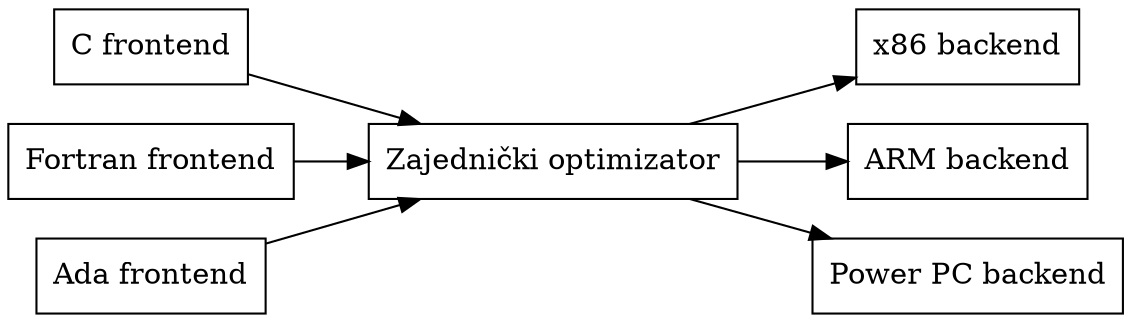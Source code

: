 digraph {
    node[shape=record]
    rankdir = LR
    

    cFrontend[
        label = "C frontend"
    ]

    fortranFrontend[
        label = "Fortran frontend"
    ]

    adaFrontend[
        label = "Ada frontend"
    ]

    commonOptimizer[
        label = "Zajednički optimizator"
    ]

    x86Backend[
        label = "x86 backend"
    ]
    ARMBackend[
        label = "ARM backend"
    ]
    PowerPCBackend[
        label = "Power PC backend"
    ]

    cFrontend, fortranFrontend, adaFrontend -> commonOptimizer;
    commonOptimizer -> x86Backend, ARMBackend, PowerPCBackend
}